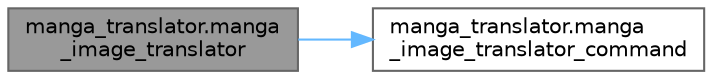 digraph "manga_translator.manga_image_translator"
{
 // LATEX_PDF_SIZE
  bgcolor="transparent";
  edge [fontname=Helvetica,fontsize=10,labelfontname=Helvetica,labelfontsize=10];
  node [fontname=Helvetica,fontsize=10,shape=box,height=0.2,width=0.4];
  rankdir="LR";
  Node1 [label="manga_translator.manga\l_image_translator",height=0.2,width=0.4,color="gray40", fillcolor="grey60", style="filled", fontcolor="black",tooltip=" "];
  Node1 -> Node2 [color="steelblue1",style="solid"];
  Node2 [label="manga_translator.manga\l_image_translator_command",height=0.2,width=0.4,color="grey40", fillcolor="white", style="filled",URL="$de/d7e/namespacemanga__translator.html#a1d72b571e167348486881cd5fa19427c",tooltip=" "];
}
